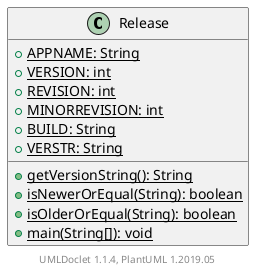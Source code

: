 @startuml

    class Release [[Release.html]] {
        {static} +APPNAME: String
        {static} +VERSION: int
        {static} +REVISION: int
        {static} +MINORREVISION: int
        {static} +BUILD: String
        {static} +VERSTR: String
        {static} +getVersionString(): String
        {static} +isNewerOrEqual(String): boolean
        {static} +isOlderOrEqual(String): boolean
        {static} +main(String[]): void
    }


    center footer UMLDoclet 1.1.4, PlantUML 1.2019.05
@enduml

